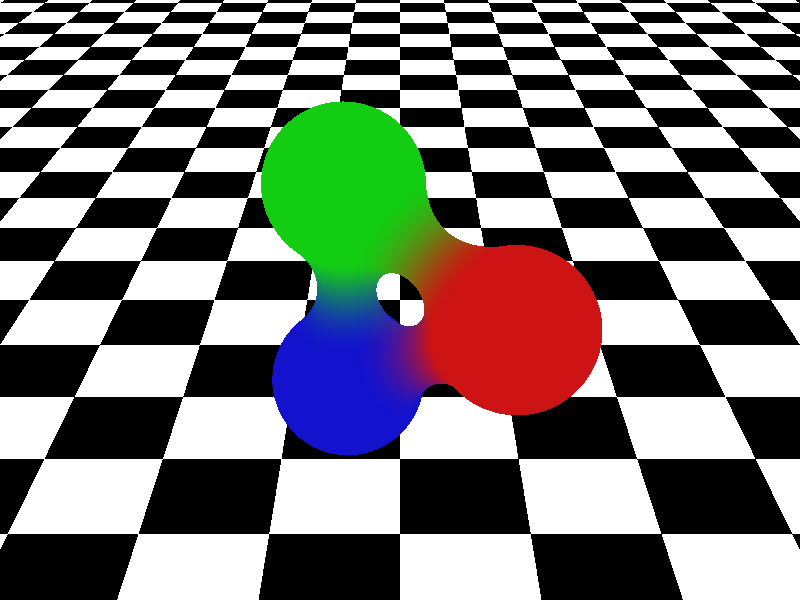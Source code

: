 // Persistence Of Vision raytracer version 3.0 sample file.
// File by Dieter Bayer
// Multi-colored blob components example

#version 3.0
global_settings { assumed_gamma 2.2 }

#include "colors.inc"

camera {
  location <0, 3, -6>
  right <4/3, 0, 0>
  direction <0, 0, 1.9>
  look_at <0, 0, 0>
}

light_source { <-15,  30, -25> color Gray70 }
light_source { < 15,  30, -25> color Gray70 }

blob {
  threshold 0.6

  sphere { <0.75, 0, 0>, 1.0 strength 1.0 
    pigment { color red 0.8 green 0.1 blue 0.1 }
    finish { ambient .2 diffuse .8 phong 1 }
  }
  
  sphere { <-0.375, 0.64952, 0>, 1.0 strength 1.0 
    pigment { color red 0.1 green 0.8 blue 0.1 }
    finish { ambient .2 diffuse .8 phong 1 }
  }

  sphere { <-0.375, -0.64952, 0>, 1.0 strength 1.0
    pigment { color red 0.1 green 0.1 blue 0.8 }
    finish { ambient .2 diffuse .8 phong 1 }
  }

  rotate 30*y
}

disc {
  <0, 0, 0>, <0, 1, 0>, 1000

  pigment { checker colour White colour Black }
  finish { ambient 0.1 diffuse 0.7 }
  
  translate <0, -2.5, 0>
}

